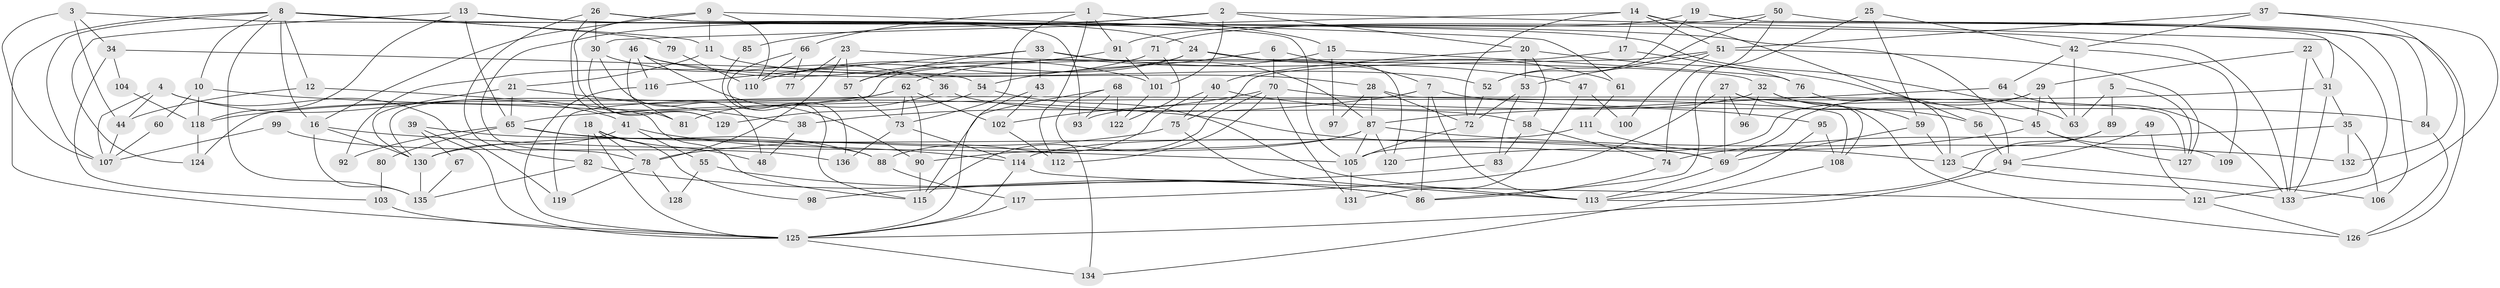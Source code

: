 // Generated by graph-tools (version 1.1) at 2025/50/03/09/25 03:50:14]
// undirected, 136 vertices, 272 edges
graph export_dot {
graph [start="1"]
  node [color=gray90,style=filled];
  1;
  2;
  3;
  4;
  5;
  6;
  7;
  8;
  9;
  10;
  11;
  12;
  13;
  14;
  15;
  16;
  17;
  18;
  19;
  20;
  21;
  22;
  23;
  24;
  25;
  26;
  27;
  28;
  29;
  30;
  31;
  32;
  33;
  34;
  35;
  36;
  37;
  38;
  39;
  40;
  41;
  42;
  43;
  44;
  45;
  46;
  47;
  48;
  49;
  50;
  51;
  52;
  53;
  54;
  55;
  56;
  57;
  58;
  59;
  60;
  61;
  62;
  63;
  64;
  65;
  66;
  67;
  68;
  69;
  70;
  71;
  72;
  73;
  74;
  75;
  76;
  77;
  78;
  79;
  80;
  81;
  82;
  83;
  84;
  85;
  86;
  87;
  88;
  89;
  90;
  91;
  92;
  93;
  94;
  95;
  96;
  97;
  98;
  99;
  100;
  101;
  102;
  103;
  104;
  105;
  106;
  107;
  108;
  109;
  110;
  111;
  112;
  113;
  114;
  115;
  116;
  117;
  118;
  119;
  120;
  121;
  122;
  123;
  124;
  125;
  126;
  127;
  128;
  129;
  130;
  131;
  132;
  133;
  134;
  135;
  136;
  1 -- 73;
  1 -- 15;
  1 -- 66;
  1 -- 91;
  1 -- 112;
  2 -- 20;
  2 -- 78;
  2 -- 85;
  2 -- 101;
  2 -- 121;
  3 -- 107;
  3 -- 44;
  3 -- 34;
  3 -- 63;
  4 -- 41;
  4 -- 44;
  4 -- 107;
  4 -- 119;
  5 -- 127;
  5 -- 63;
  5 -- 89;
  6 -- 7;
  6 -- 70;
  6 -- 54;
  7 -- 86;
  7 -- 119;
  7 -- 38;
  7 -- 84;
  7 -- 113;
  8 -- 94;
  8 -- 16;
  8 -- 10;
  8 -- 11;
  8 -- 12;
  8 -- 79;
  8 -- 107;
  8 -- 125;
  8 -- 135;
  9 -- 16;
  9 -- 11;
  9 -- 61;
  9 -- 110;
  9 -- 129;
  10 -- 69;
  10 -- 60;
  10 -- 118;
  11 -- 28;
  11 -- 21;
  12 -- 115;
  12 -- 44;
  13 -- 118;
  13 -- 133;
  13 -- 24;
  13 -- 65;
  13 -- 124;
  14 -- 72;
  14 -- 51;
  14 -- 17;
  14 -- 30;
  14 -- 56;
  14 -- 106;
  15 -- 76;
  15 -- 62;
  15 -- 97;
  16 -- 135;
  16 -- 105;
  16 -- 130;
  17 -- 130;
  17 -- 76;
  18 -- 82;
  18 -- 48;
  18 -- 78;
  18 -- 98;
  18 -- 125;
  19 -- 31;
  19 -- 52;
  19 -- 84;
  19 -- 91;
  20 -- 40;
  20 -- 53;
  20 -- 45;
  20 -- 58;
  21 -- 130;
  21 -- 38;
  21 -- 65;
  22 -- 31;
  22 -- 29;
  22 -- 133;
  23 -- 32;
  23 -- 57;
  23 -- 77;
  23 -- 78;
  24 -- 61;
  24 -- 57;
  24 -- 92;
  24 -- 120;
  25 -- 59;
  25 -- 42;
  25 -- 86;
  26 -- 30;
  26 -- 81;
  26 -- 82;
  26 -- 93;
  26 -- 105;
  27 -- 69;
  27 -- 117;
  27 -- 56;
  27 -- 96;
  27 -- 108;
  28 -- 87;
  28 -- 72;
  28 -- 97;
  28 -- 108;
  29 -- 69;
  29 -- 45;
  29 -- 63;
  29 -- 105;
  30 -- 129;
  30 -- 36;
  30 -- 48;
  31 -- 65;
  31 -- 133;
  31 -- 35;
  32 -- 126;
  32 -- 93;
  32 -- 59;
  32 -- 96;
  33 -- 87;
  33 -- 43;
  33 -- 47;
  33 -- 57;
  33 -- 116;
  34 -- 54;
  34 -- 103;
  34 -- 104;
  35 -- 106;
  35 -- 74;
  35 -- 132;
  36 -- 58;
  36 -- 81;
  37 -- 133;
  37 -- 132;
  37 -- 42;
  37 -- 51;
  38 -- 48;
  39 -- 125;
  39 -- 88;
  39 -- 67;
  40 -- 75;
  40 -- 95;
  40 -- 88;
  41 -- 114;
  41 -- 130;
  41 -- 55;
  42 -- 63;
  42 -- 64;
  42 -- 109;
  43 -- 125;
  43 -- 102;
  44 -- 107;
  45 -- 127;
  45 -- 109;
  45 -- 120;
  46 -- 101;
  46 -- 116;
  46 -- 52;
  46 -- 81;
  46 -- 90;
  47 -- 131;
  47 -- 100;
  49 -- 94;
  49 -- 121;
  50 -- 74;
  50 -- 126;
  50 -- 52;
  50 -- 71;
  51 -- 75;
  51 -- 53;
  51 -- 100;
  51 -- 127;
  52 -- 72;
  53 -- 72;
  53 -- 83;
  54 -- 113;
  54 -- 129;
  55 -- 86;
  55 -- 128;
  56 -- 94;
  57 -- 73;
  58 -- 74;
  58 -- 83;
  59 -- 123;
  59 -- 69;
  60 -- 107;
  61 -- 111;
  62 -- 90;
  62 -- 118;
  62 -- 73;
  62 -- 102;
  62 -- 124;
  64 -- 87;
  64 -- 133;
  65 -- 69;
  65 -- 80;
  65 -- 88;
  65 -- 92;
  66 -- 110;
  66 -- 77;
  66 -- 136;
  67 -- 135;
  68 -- 134;
  68 -- 122;
  68 -- 93;
  68 -- 115;
  69 -- 113;
  70 -- 115;
  70 -- 102;
  70 -- 112;
  70 -- 127;
  70 -- 131;
  71 -- 110;
  71 -- 122;
  72 -- 105;
  73 -- 114;
  73 -- 136;
  74 -- 86;
  75 -- 113;
  75 -- 78;
  76 -- 123;
  78 -- 119;
  78 -- 128;
  79 -- 110;
  80 -- 103;
  82 -- 135;
  82 -- 86;
  83 -- 98;
  84 -- 126;
  85 -- 115;
  87 -- 120;
  87 -- 105;
  87 -- 90;
  87 -- 130;
  87 -- 132;
  88 -- 117;
  89 -- 113;
  89 -- 123;
  90 -- 115;
  91 -- 101;
  91 -- 110;
  94 -- 125;
  94 -- 106;
  95 -- 108;
  95 -- 113;
  99 -- 136;
  99 -- 107;
  101 -- 122;
  102 -- 112;
  103 -- 125;
  104 -- 118;
  105 -- 131;
  108 -- 134;
  111 -- 114;
  111 -- 123;
  114 -- 125;
  114 -- 121;
  116 -- 125;
  117 -- 125;
  118 -- 124;
  121 -- 126;
  123 -- 133;
  125 -- 134;
  130 -- 135;
}
